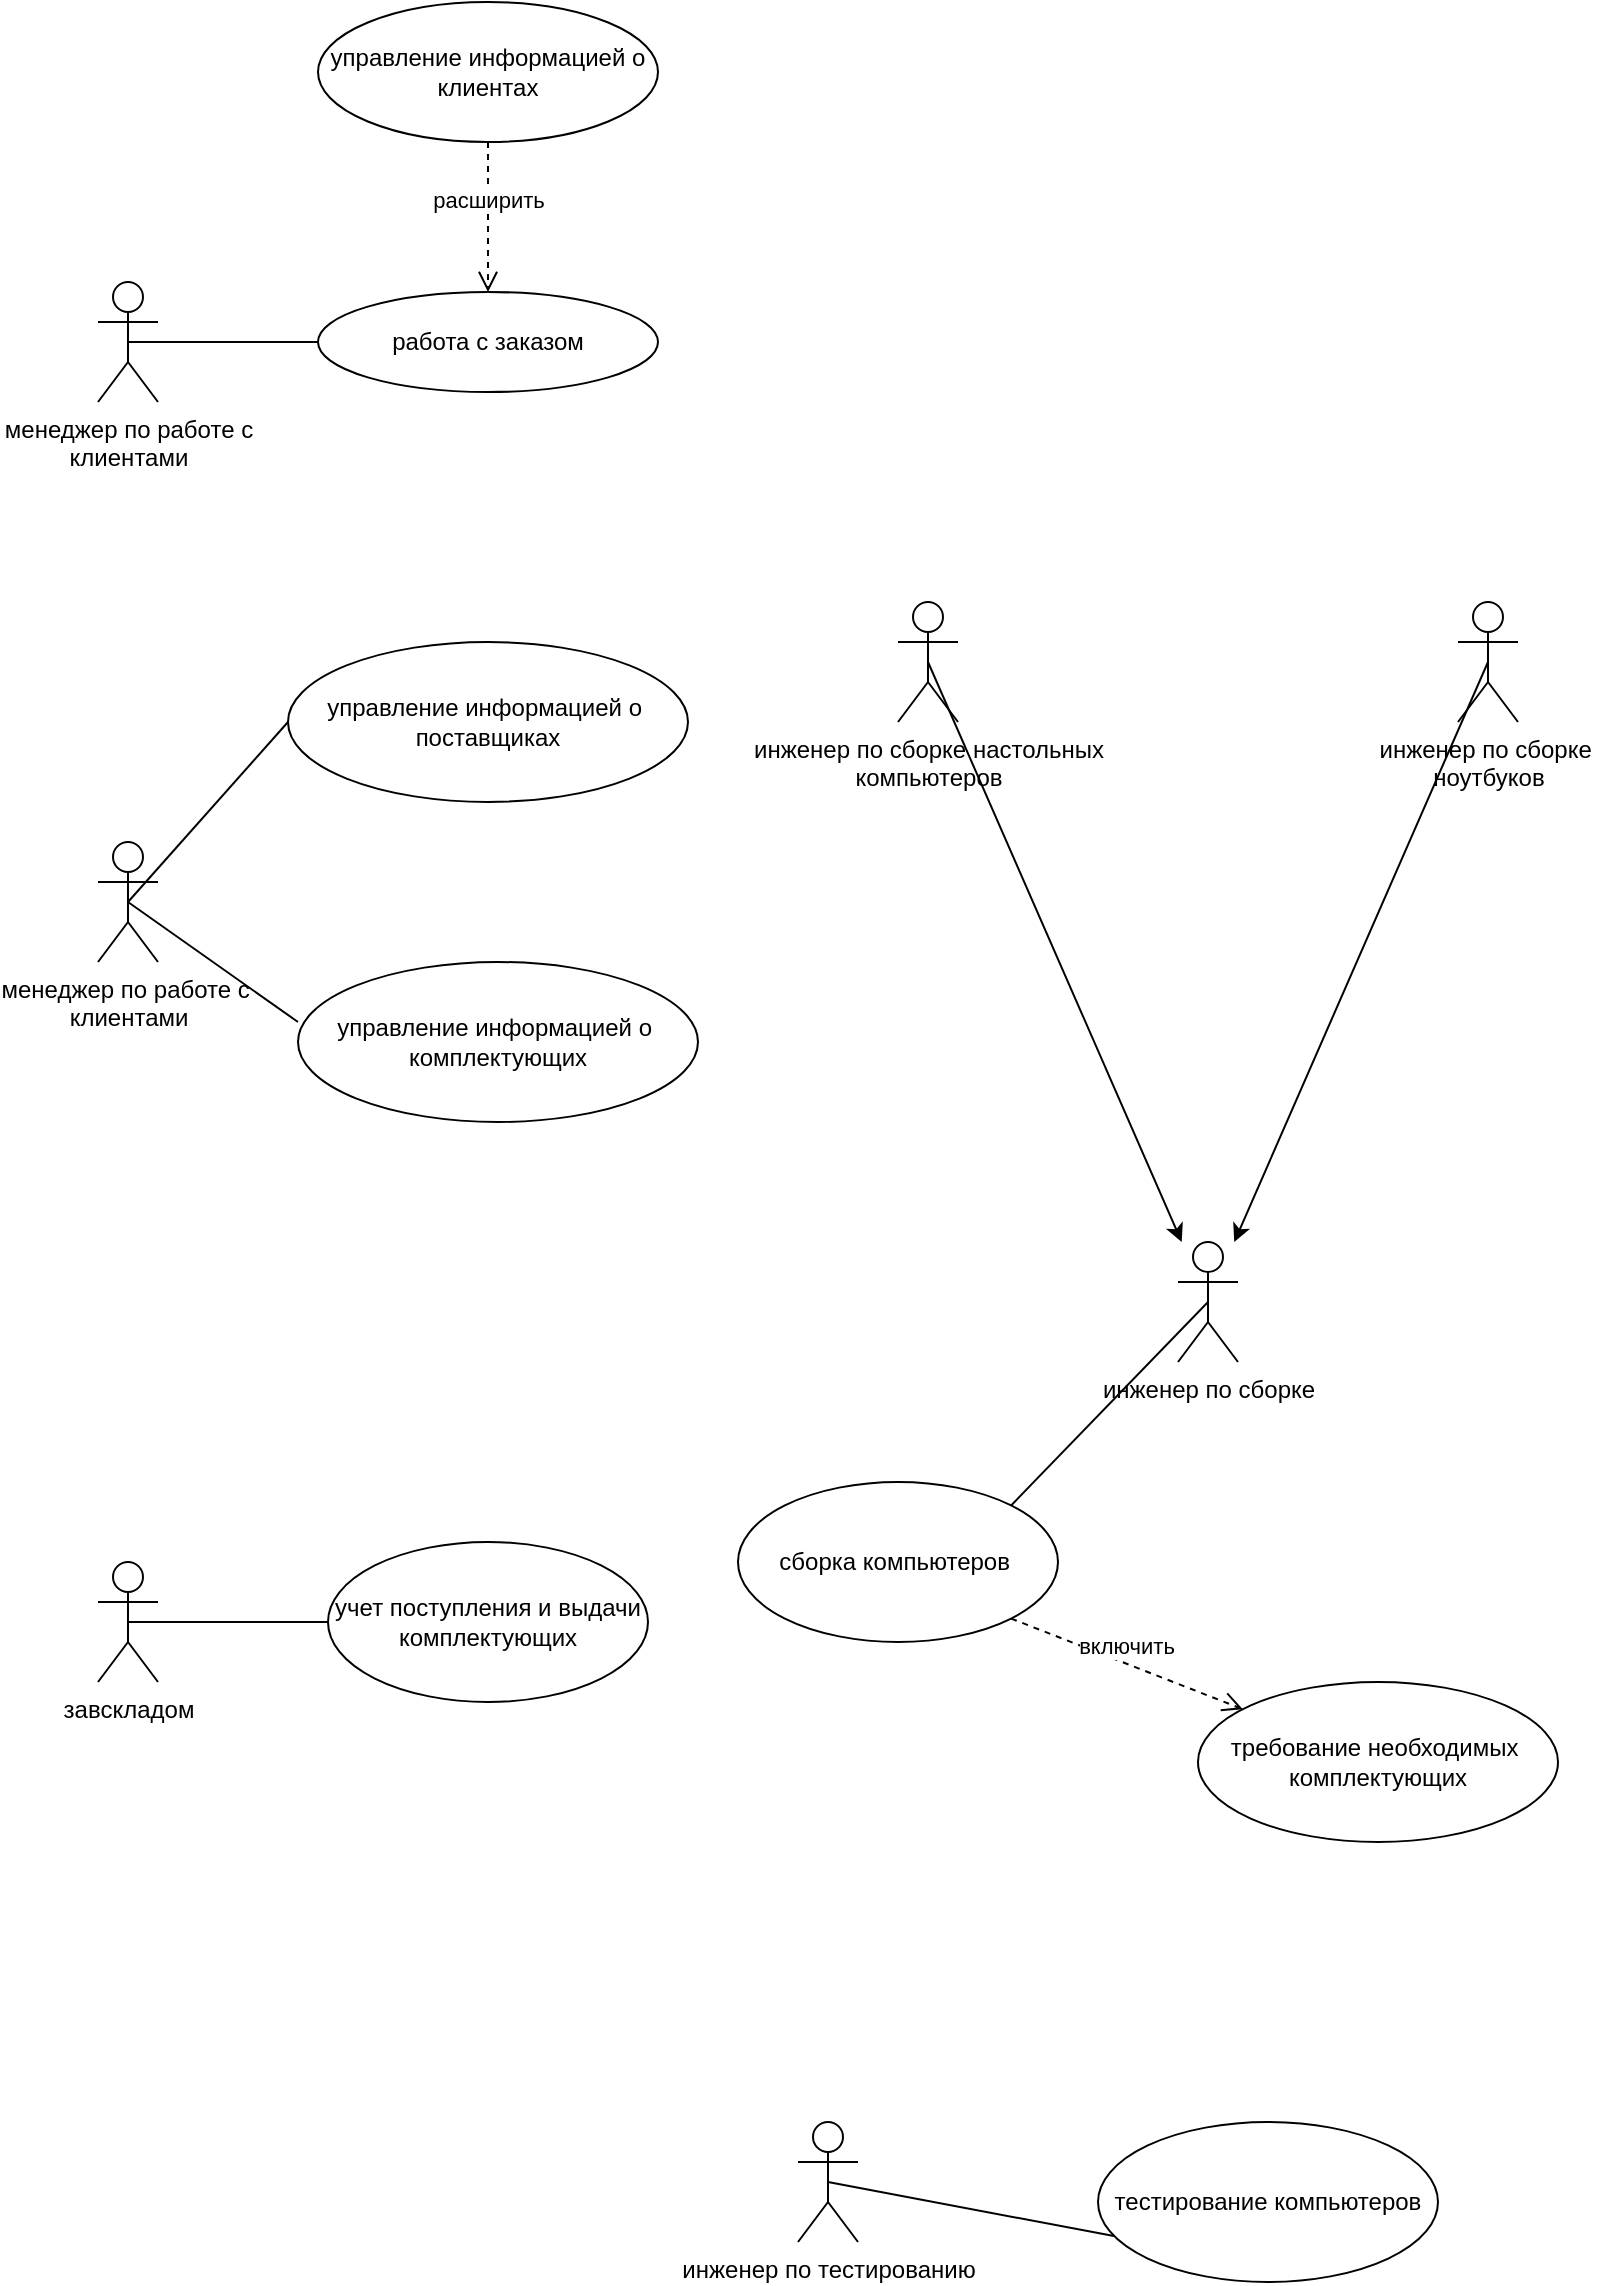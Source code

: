 <mxfile version="20.4.1" type="device"><diagram id="svDKOaeL2yGxglsfP9jU" name="Страница 1"><mxGraphModel dx="1374" dy="789" grid="1" gridSize="10" guides="1" tooltips="1" connect="1" arrows="1" fold="1" page="1" pageScale="1" pageWidth="980" pageHeight="1390" math="0" shadow="0"><root><mxCell id="0"/><mxCell id="1" parent="0"/><mxCell id="eRuaWHbJJ56-ce7WQHQP-1" value="менеджер по работе с&lt;br&gt;клиентами" style="shape=umlActor;verticalLabelPosition=bottom;verticalAlign=top;html=1;outlineConnect=0;" vertex="1" parent="1"><mxGeometry x="90" y="180" width="30" height="60" as="geometry"/></mxCell><mxCell id="eRuaWHbJJ56-ce7WQHQP-2" value="работа с заказом" style="ellipse;whiteSpace=wrap;html=1;" vertex="1" parent="1"><mxGeometry x="200" y="185" width="170" height="50" as="geometry"/></mxCell><mxCell id="eRuaWHbJJ56-ce7WQHQP-3" value="управление информацией о&lt;br&gt;клиентах" style="ellipse;whiteSpace=wrap;html=1;" vertex="1" parent="1"><mxGeometry x="200" y="40" width="170" height="70" as="geometry"/></mxCell><mxCell id="eRuaWHbJJ56-ce7WQHQP-4" value="расширить" style="html=1;verticalAlign=bottom;endArrow=open;dashed=1;endSize=8;rounded=0;exitX=0.5;exitY=1;exitDx=0;exitDy=0;entryX=0.5;entryY=0;entryDx=0;entryDy=0;" edge="1" parent="1" source="eRuaWHbJJ56-ce7WQHQP-3" target="eRuaWHbJJ56-ce7WQHQP-2"><mxGeometry relative="1" as="geometry"><mxPoint x="410" y="150" as="sourcePoint"/><mxPoint x="330" y="150" as="targetPoint"/></mxGeometry></mxCell><mxCell id="eRuaWHbJJ56-ce7WQHQP-5" value="менеджер по работе с&amp;nbsp;&lt;br&gt;клиентами" style="shape=umlActor;verticalLabelPosition=bottom;verticalAlign=top;html=1;" vertex="1" parent="1"><mxGeometry x="90" y="460" width="30" height="60" as="geometry"/></mxCell><mxCell id="eRuaWHbJJ56-ce7WQHQP-6" value="управление информацией о&amp;nbsp;&lt;br&gt;поставщиках" style="ellipse;whiteSpace=wrap;html=1;" vertex="1" parent="1"><mxGeometry x="185" y="360" width="200" height="80" as="geometry"/></mxCell><mxCell id="eRuaWHbJJ56-ce7WQHQP-7" value="управление информацией о&amp;nbsp;&lt;br&gt;комплектующих" style="ellipse;whiteSpace=wrap;html=1;" vertex="1" parent="1"><mxGeometry x="190" y="520" width="200" height="80" as="geometry"/></mxCell><mxCell id="eRuaWHbJJ56-ce7WQHQP-8" value="завскладом" style="shape=umlActor;verticalLabelPosition=bottom;verticalAlign=top;html=1;outlineConnect=0;" vertex="1" parent="1"><mxGeometry x="90" y="820" width="30" height="60" as="geometry"/></mxCell><mxCell id="eRuaWHbJJ56-ce7WQHQP-9" value="учет поступления и выдачи комплектующих" style="ellipse;whiteSpace=wrap;html=1;" vertex="1" parent="1"><mxGeometry x="205" y="810" width="160" height="80" as="geometry"/></mxCell><mxCell id="eRuaWHbJJ56-ce7WQHQP-10" value="" style="endArrow=none;html=1;rounded=0;entryX=0;entryY=0.5;entryDx=0;entryDy=0;exitX=0.5;exitY=0.5;exitDx=0;exitDy=0;exitPerimeter=0;" edge="1" parent="1" source="eRuaWHbJJ56-ce7WQHQP-5" target="eRuaWHbJJ56-ce7WQHQP-6"><mxGeometry width="50" height="50" relative="1" as="geometry"><mxPoint x="170" y="510" as="sourcePoint"/><mxPoint x="220" y="460" as="targetPoint"/></mxGeometry></mxCell><mxCell id="eRuaWHbJJ56-ce7WQHQP-11" value="" style="endArrow=none;html=1;rounded=0;exitX=0.5;exitY=0.5;exitDx=0;exitDy=0;exitPerimeter=0;entryX=0;entryY=0.375;entryDx=0;entryDy=0;entryPerimeter=0;" edge="1" parent="1" source="eRuaWHbJJ56-ce7WQHQP-5" target="eRuaWHbJJ56-ce7WQHQP-7"><mxGeometry width="50" height="50" relative="1" as="geometry"><mxPoint x="150" y="520" as="sourcePoint"/><mxPoint x="200" y="470" as="targetPoint"/></mxGeometry></mxCell><mxCell id="eRuaWHbJJ56-ce7WQHQP-12" value="" style="endArrow=none;html=1;rounded=0;exitX=0.5;exitY=0.5;exitDx=0;exitDy=0;exitPerimeter=0;" edge="1" parent="1" source="eRuaWHbJJ56-ce7WQHQP-1"><mxGeometry width="50" height="50" relative="1" as="geometry"><mxPoint x="140" y="240" as="sourcePoint"/><mxPoint x="200" y="210" as="targetPoint"/></mxGeometry></mxCell><mxCell id="eRuaWHbJJ56-ce7WQHQP-13" value="" style="endArrow=none;html=1;rounded=0;exitX=0.5;exitY=0.5;exitDx=0;exitDy=0;exitPerimeter=0;entryX=0;entryY=0.5;entryDx=0;entryDy=0;" edge="1" parent="1" source="eRuaWHbJJ56-ce7WQHQP-8" target="eRuaWHbJJ56-ce7WQHQP-9"><mxGeometry width="50" height="50" relative="1" as="geometry"><mxPoint x="210" y="1080" as="sourcePoint"/><mxPoint x="200" y="850" as="targetPoint"/></mxGeometry></mxCell><mxCell id="eRuaWHbJJ56-ce7WQHQP-14" value="инженер по сборке настольных&lt;br&gt;компьютеров" style="shape=umlActor;verticalLabelPosition=bottom;verticalAlign=top;html=1;outlineConnect=0;" vertex="1" parent="1"><mxGeometry x="490" y="340" width="30" height="60" as="geometry"/></mxCell><mxCell id="eRuaWHbJJ56-ce7WQHQP-15" value="инженер по сборке&amp;nbsp;&lt;br&gt;ноутбуков" style="shape=umlActor;verticalLabelPosition=bottom;verticalAlign=top;html=1;outlineConnect=0;" vertex="1" parent="1"><mxGeometry x="770" y="340" width="30" height="60" as="geometry"/></mxCell><mxCell id="eRuaWHbJJ56-ce7WQHQP-16" value="инженер по сборке" style="shape=umlActor;verticalLabelPosition=bottom;verticalAlign=top;html=1;outlineConnect=0;" vertex="1" parent="1"><mxGeometry x="630" y="660" width="30" height="60" as="geometry"/></mxCell><mxCell id="eRuaWHbJJ56-ce7WQHQP-17" value="" style="endArrow=classic;html=1;rounded=0;exitX=0.5;exitY=0.5;exitDx=0;exitDy=0;exitPerimeter=0;" edge="1" parent="1" source="eRuaWHbJJ56-ce7WQHQP-14" target="eRuaWHbJJ56-ce7WQHQP-16"><mxGeometry width="50" height="50" relative="1" as="geometry"><mxPoint x="570" y="540" as="sourcePoint"/><mxPoint x="620" y="490" as="targetPoint"/></mxGeometry></mxCell><mxCell id="eRuaWHbJJ56-ce7WQHQP-18" value="" style="endArrow=classic;html=1;rounded=0;exitX=0.5;exitY=0.5;exitDx=0;exitDy=0;exitPerimeter=0;" edge="1" parent="1" source="eRuaWHbJJ56-ce7WQHQP-15" target="eRuaWHbJJ56-ce7WQHQP-16"><mxGeometry width="50" height="50" relative="1" as="geometry"><mxPoint x="680" y="550" as="sourcePoint"/><mxPoint x="730" y="500" as="targetPoint"/></mxGeometry></mxCell><mxCell id="eRuaWHbJJ56-ce7WQHQP-19" value="сборка компьютеров&amp;nbsp;" style="ellipse;whiteSpace=wrap;html=1;" vertex="1" parent="1"><mxGeometry x="410" y="780" width="160" height="80" as="geometry"/></mxCell><mxCell id="eRuaWHbJJ56-ce7WQHQP-20" value="" style="endArrow=none;html=1;rounded=0;entryX=0.5;entryY=0.5;entryDx=0;entryDy=0;entryPerimeter=0;exitX=1;exitY=0;exitDx=0;exitDy=0;" edge="1" parent="1" source="eRuaWHbJJ56-ce7WQHQP-19" target="eRuaWHbJJ56-ce7WQHQP-16"><mxGeometry width="50" height="50" relative="1" as="geometry"><mxPoint x="510" y="750" as="sourcePoint"/><mxPoint x="560" y="700" as="targetPoint"/></mxGeometry></mxCell><mxCell id="eRuaWHbJJ56-ce7WQHQP-21" value="требование необходимых&amp;nbsp;&lt;br&gt;комплектующих" style="ellipse;whiteSpace=wrap;html=1;" vertex="1" parent="1"><mxGeometry x="640" y="880" width="180" height="80" as="geometry"/></mxCell><mxCell id="eRuaWHbJJ56-ce7WQHQP-22" value="включить" style="html=1;verticalAlign=bottom;endArrow=open;dashed=1;endSize=8;rounded=0;exitX=1;exitY=1;exitDx=0;exitDy=0;" edge="1" parent="1" source="eRuaWHbJJ56-ce7WQHQP-19" target="eRuaWHbJJ56-ce7WQHQP-21"><mxGeometry relative="1" as="geometry"><mxPoint x="600" y="920" as="sourcePoint"/><mxPoint x="520" y="920" as="targetPoint"/></mxGeometry></mxCell><mxCell id="eRuaWHbJJ56-ce7WQHQP-23" value="инженер по тестированию" style="shape=umlActor;verticalLabelPosition=bottom;verticalAlign=top;html=1;" vertex="1" parent="1"><mxGeometry x="440" y="1100" width="30" height="60" as="geometry"/></mxCell><mxCell id="eRuaWHbJJ56-ce7WQHQP-24" value="тестирование компьютеров" style="ellipse;whiteSpace=wrap;html=1;" vertex="1" parent="1"><mxGeometry x="590" y="1100" width="170" height="80" as="geometry"/></mxCell><mxCell id="eRuaWHbJJ56-ce7WQHQP-25" value="" style="endArrow=none;html=1;rounded=0;exitX=0.5;exitY=0.5;exitDx=0;exitDy=0;exitPerimeter=0;entryX=0.047;entryY=0.713;entryDx=0;entryDy=0;entryPerimeter=0;" edge="1" parent="1" source="eRuaWHbJJ56-ce7WQHQP-23" target="eRuaWHbJJ56-ce7WQHQP-24"><mxGeometry width="50" height="50" relative="1" as="geometry"><mxPoint x="500" y="1150" as="sourcePoint"/><mxPoint x="550" y="1100" as="targetPoint"/></mxGeometry></mxCell></root></mxGraphModel></diagram></mxfile>